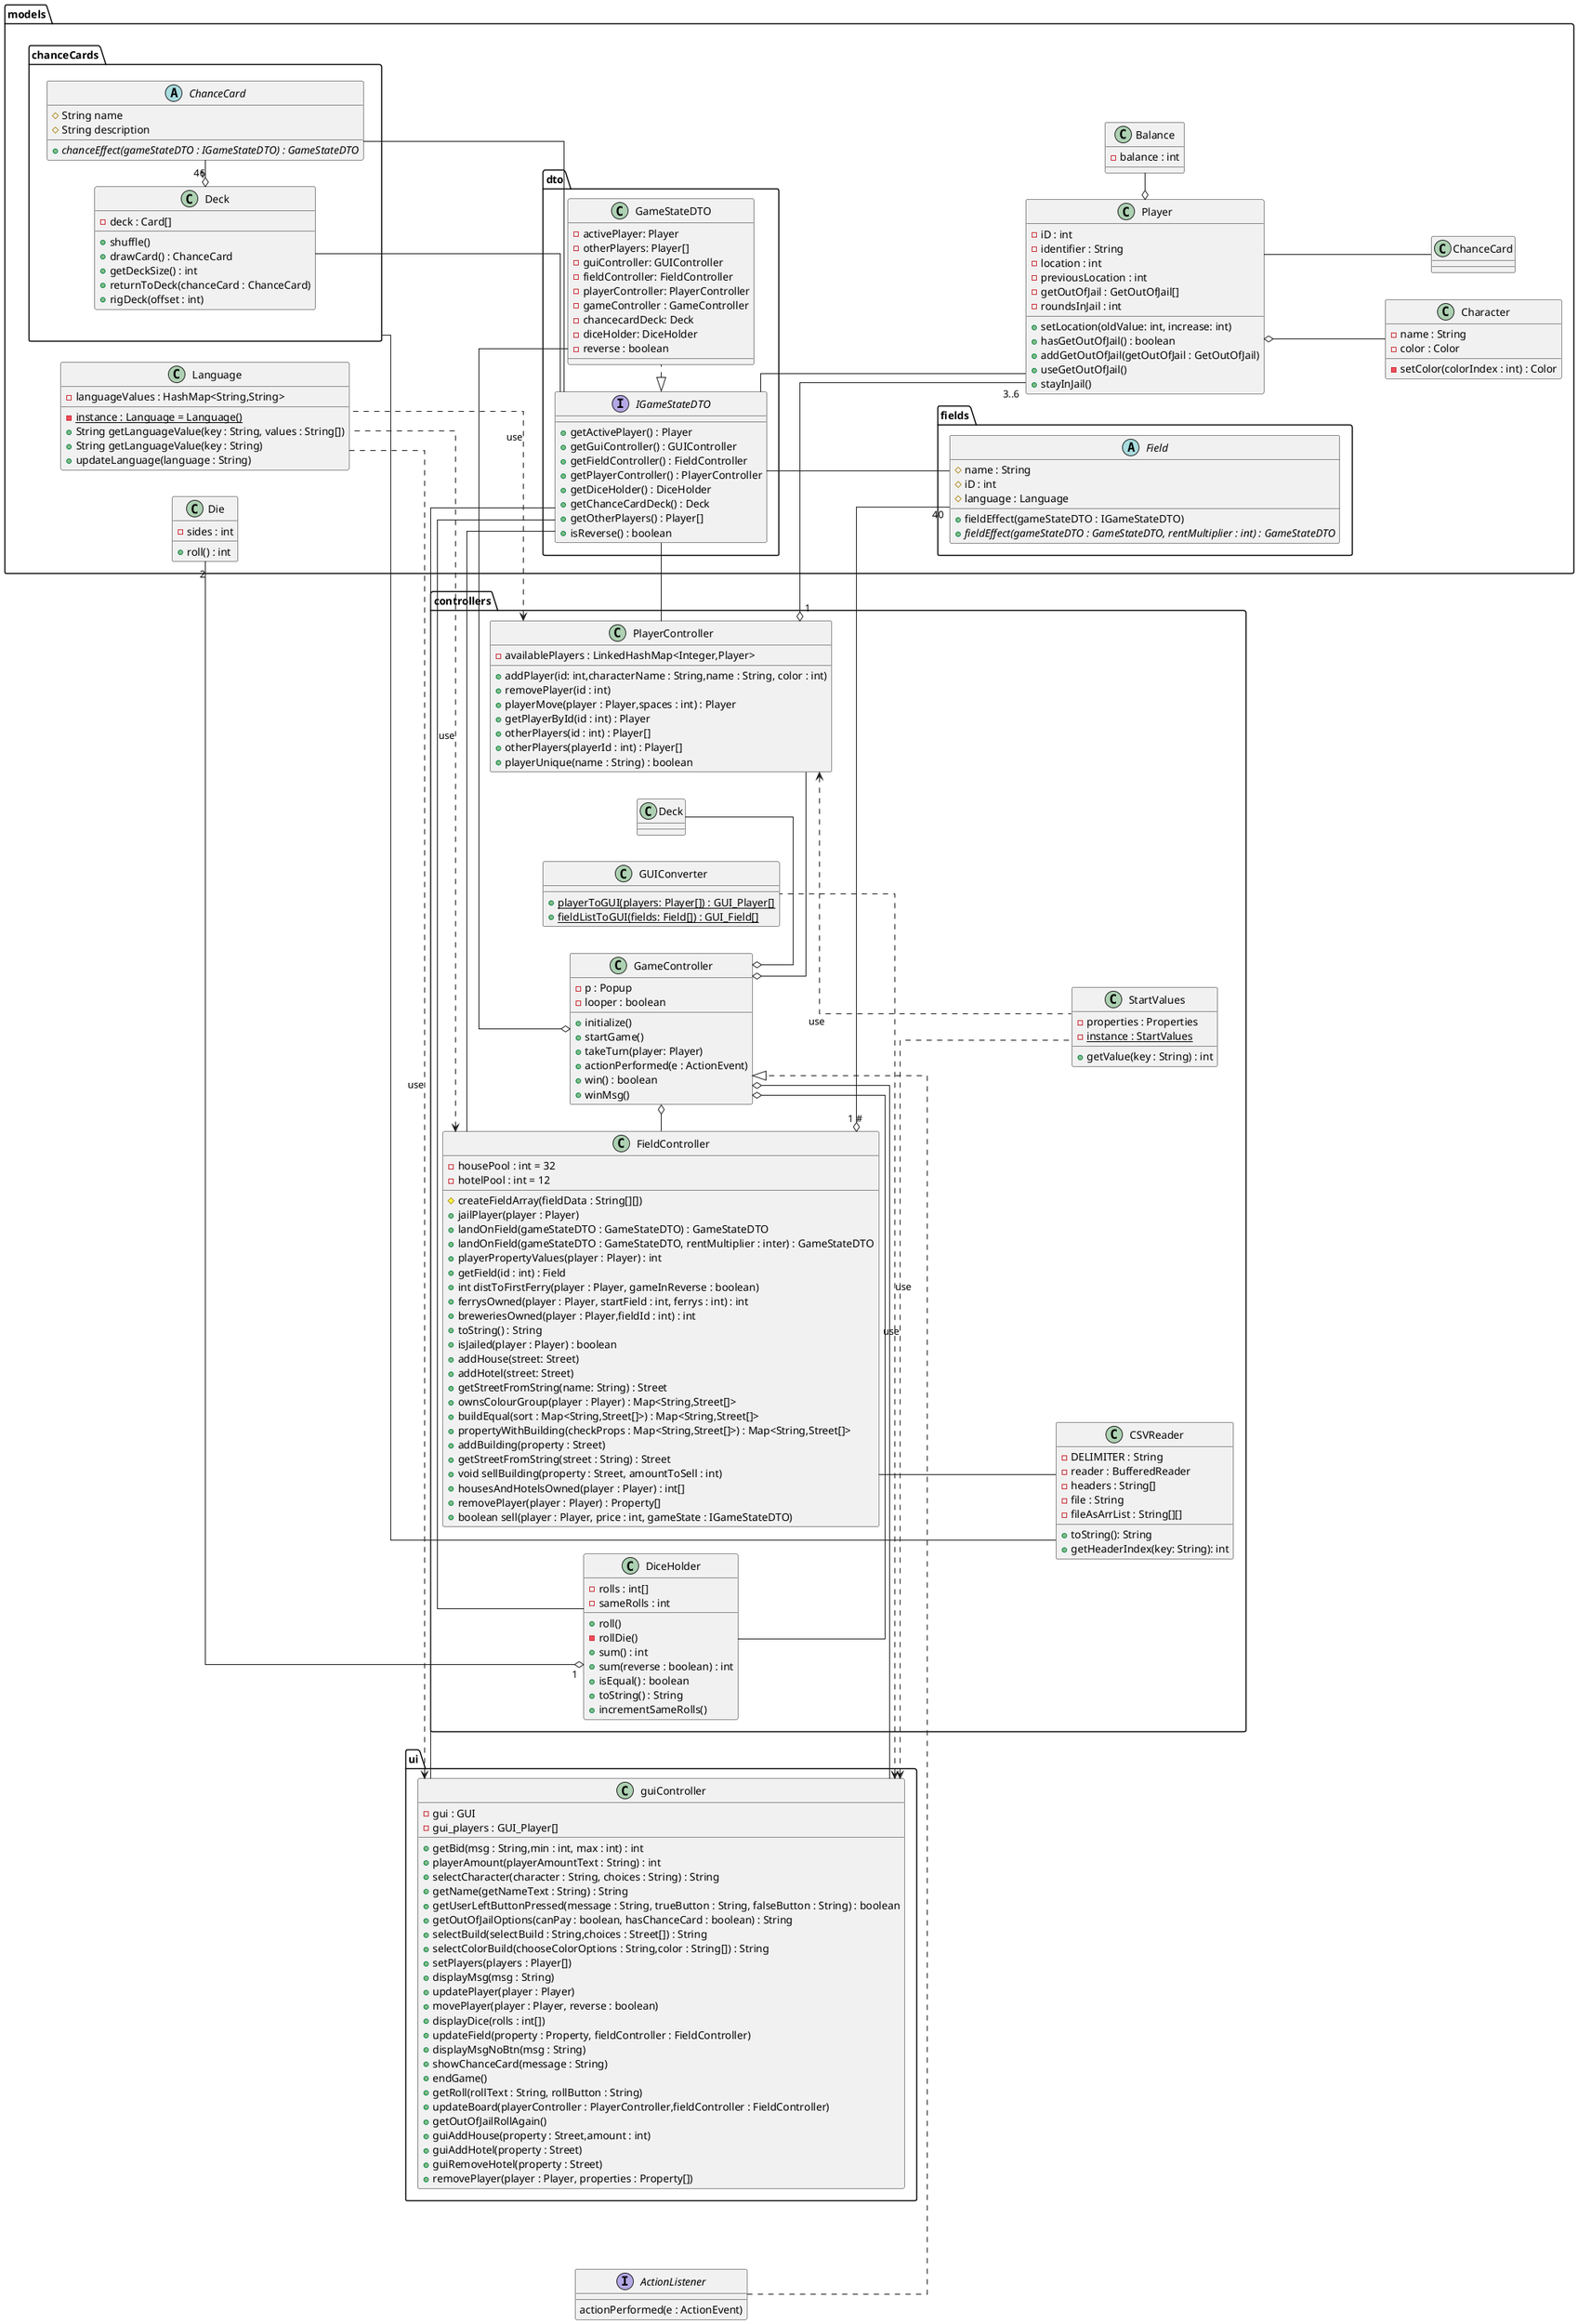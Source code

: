 @startuml
skinparam linetype polyline
skinparam linetype ortho

left to right direction

interface ActionListener {
    actionPerformed(e : ActionEvent)
}

class controllers.GUIConverter {
+ {static} playerToGUI(players: Player[]) : GUI_Player[]
+ {static} fieldListToGUI(fields: Field[]) : GUI_Field[]
}
class controllers.GameController {
- p : Popup
- looper : boolean
+ initialize()
+ startGame()
+ takeTurn(player: Player)
+ actionPerformed(e : ActionEvent)
+ win() : boolean
+ winMsg()
}
class controllers.FieldController {
- housePool : int = 32
- hotelPool : int = 12
# createFieldArray(fieldData : String[][])
+ jailPlayer(player : Player)
+ landOnField(gameStateDTO : GameStateDTO) : GameStateDTO
+ landOnField(gameStateDTO : GameStateDTO, rentMultiplier : inter) : GameStateDTO
+ playerPropertyValues(player : Player) : int
+ getField(id : int) : Field
+ int distToFirstFerry(player : Player, gameInReverse : boolean)
+ ferrysOwned(player : Player, startField : int, ferrys : int) : int
+ breweriesOwned(player : Player,fieldId : int) : int
+ toString() : String
+ isJailed(player : Player) : boolean
+ addHouse(street: Street)
+ addHotel(street: Street)
+ getStreetFromString(name: String) : Street
+ ownsColourGroup(player : Player) : Map<String,Street[]>
+ buildEqual(sort : Map<String,Street[]>) : Map<String,Street[]>
+ propertyWithBuilding(checkProps : Map<String,Street[]>) : Map<String,Street[]>
+ addBuilding(property : Street)
+ getStreetFromString(street : String) : Street
+ void sellBuilding(property : Street, amountToSell : int)
+ housesAndHotelsOwned(player : Player) : int[]
+ removePlayer(player : Player) : Property[]
+ boolean sell(player : Player, price : int, gameState : IGameStateDTO)
}
class models.Language {
- languageValues : HashMap<String,String>
- {static} instance : Language = Language()
+ String getLanguageValue(key : String, values : String[])
+ String getLanguageValue(key : String)
+ updateLanguage(language : String)
}
abstract class models.chanceCards.ChanceCard {
# String name
# String description
+ {abstract} chanceEffect(gameStateDTO : IGameStateDTO) : GameStateDTO
}

class models.Player {
- iD : int
- identifier : String
- location : int
- previousLocation : int
- getOutOfJail : GetOutOfJail[]
- roundsInJail : int
+ setLocation(oldValue: int, increase: int)
+ hasGetOutOfJail() : boolean
+ addGetOutOfJail(getOutOfJail : GetOutOfJail)
+ useGetOutOfJail()
+ stayInJail()
}

class ui.guiController{
- gui : GUI
- gui_players : GUI_Player[]
+ getBid(msg : String,min : int, max : int) : int
+ playerAmount(playerAmountText : String) : int
+ selectCharacter(character : String, choices : String) : String
+ getName(getNameText : String) : String
+ getUserLeftButtonPressed(message : String, trueButton : String, falseButton : String) : boolean
+ getOutOfJailOptions(canPay : boolean, hasChanceCard : boolean) : String
+ selectBuild(selectBuild : String,choices : Street[]) : String
+ selectColorBuild(chooseColorOptions : String,color : String[]) : String
+ setPlayers(players : Player[])
+ displayMsg(msg : String)
+ updatePlayer(player : Player)
+ movePlayer(player : Player, reverse : boolean)
+ displayDice(rolls : int[])
+ updateField(property : Property, fieldController : FieldController)
+ displayMsgNoBtn(msg : String)
+ showChanceCard(message : String)
+ endGame()
+ getRoll(rollText : String, rollButton : String)
+ updateBoard(playerController : PlayerController,fieldController : FieldController)
+ getOutOfJailRollAgain()
+ guiAddHouse(property : Street,amount : int)
+ guiAddHotel(property : Street)
+ guiRemoveHotel(property : Street)
+ removePlayer(player : Player, properties : Property[])
}

class controllers.PlayerController {
- availablePlayers : LinkedHashMap<Integer,Player>
+ addPlayer(id: int,characterName : String,name : String, color : int)
+ removePlayer(id : int)
+ playerMove(player : Player,spaces : int) : Player
+ getPlayerById(id : int) : Player
+ otherPlayers(id : int) : Player[]
+ otherPlayers(playerId : int) : Player[]
+ playerUnique(name : String) : boolean
}
class controllers.DiceHolder {
- rolls : int[]
- sameRolls : int
+ roll()
- rollDie()
+ sum() : int
+ sum(reverse : boolean) : int
+ isEqual() : boolean
+ toString() : String
+ incrementSameRolls()
}
class controllers.StartValues {
- properties : Properties
- {static} instance : StartValues
+ getValue(key : String) : int
}

class models.Character {
- name : String
- color : Color
- setColor(colorIndex : int) : Color
}

abstract class models.fields.Field {
# name : String
# iD : int
# language : Language
+ fieldEffect(gameStateDTO : IGameStateDTO)
+ {abstract} fieldEffect(gameStateDTO : GameStateDTO, rentMultiplier : int) : GameStateDTO
}

class models.Balance {
- balance : int
}

class models.Die {
- sides : int
+ roll() : int
}
interface models.dto.IGameStateDTO {
+ getActivePlayer() : Player
+ getGuiController() : GUIController
+ getFieldController() : FieldController
+ getPlayerController() : PlayerController
+ getDiceHolder() : DiceHolder
+ getChanceCardDeck() : Deck
+ getOtherPlayers() : Player[]
+ isReverse() : boolean
}
class models.dto.GameStateDTO {
- activePlayer: Player
- otherPlayers: Player[]
- guiController: GUIController
- fieldController: FieldController
- playerController: PlayerController
- gameController : GameController
- chancecardDeck: Deck
- diceHolder: DiceHolder
- reverse : boolean
}
class models.chanceCards.Deck {
- deck : Card[]
+ shuffle()
+ drawCard() : ChanceCard
+ getDeckSize() : int
+ returnToDeck(chanceCard : ChanceCard)
+ rigDeck(offset : int)
}

class controllers.CSVReader {
- DELIMITER : String
- reader : BufferedReader
- headers : String[]
- file : String
- fileAsArrList : String[][]
+ toString(): String
+ getHeaderIndex(key: String): int
}

'Models ejere
models.Player o-down- models.Character
models.Player o- models.Balance
models.Player -- models.ChanceCard

controllers.PlayerController <.right. models.Language : use
ui.guiController <.right. models.Language : use
controllers.FieldController <.right. models.Language : use

'Controllers ejere
controllers.DiceHolder"1" o- "2"models.Die
controllers.PlayerController "1" o- "3..6" models.Player
controllers.FieldController"1 #" o- "40" models.fields.Field
models.chanceCards.Deck"1" o-right- "46" models.chanceCards.ChanceCard

models.dto.IGameStateDTO <|.right. models.dto.GameStateDTO
models.dto.IGameStateDTO -- controllers.PlayerController
models.dto.IGameStateDTO -- controllers.FieldController
models.dto.IGameStateDTO -up- models.chanceCards.Deck
models.dto.IGameStateDTO -- controllers.DiceHolder
models.dto.IGameStateDTO -- ui.guiController
models.dto.IGameStateDTO -- models.Player

controllers.GameController <|.left. ActionListener
controllers.GameController o- controllers.PlayerController
controllers.GameController o- controllers.FieldController
controllers.GameController o- controllers.Deck
controllers.GameController o- controllers.DiceHolder
controllers.GameController o- models.dto.GameStateDTO
controllers.GameController o- ui.guiController



controllers.FieldController -- controllers.CSVReader
models.chanceCards -- controllers.CSVReader

controllers.PlayerController <.. controllers.StartValues : use
ui.guiController <.. controllers.StartValues : use
ui.guiController <.. controllers.GUIConverter : use


models.dto.IGameStateDTO -- models.fields.Field
models.dto.IGameStateDTO -- models.chanceCards.ChanceCard
@enduml